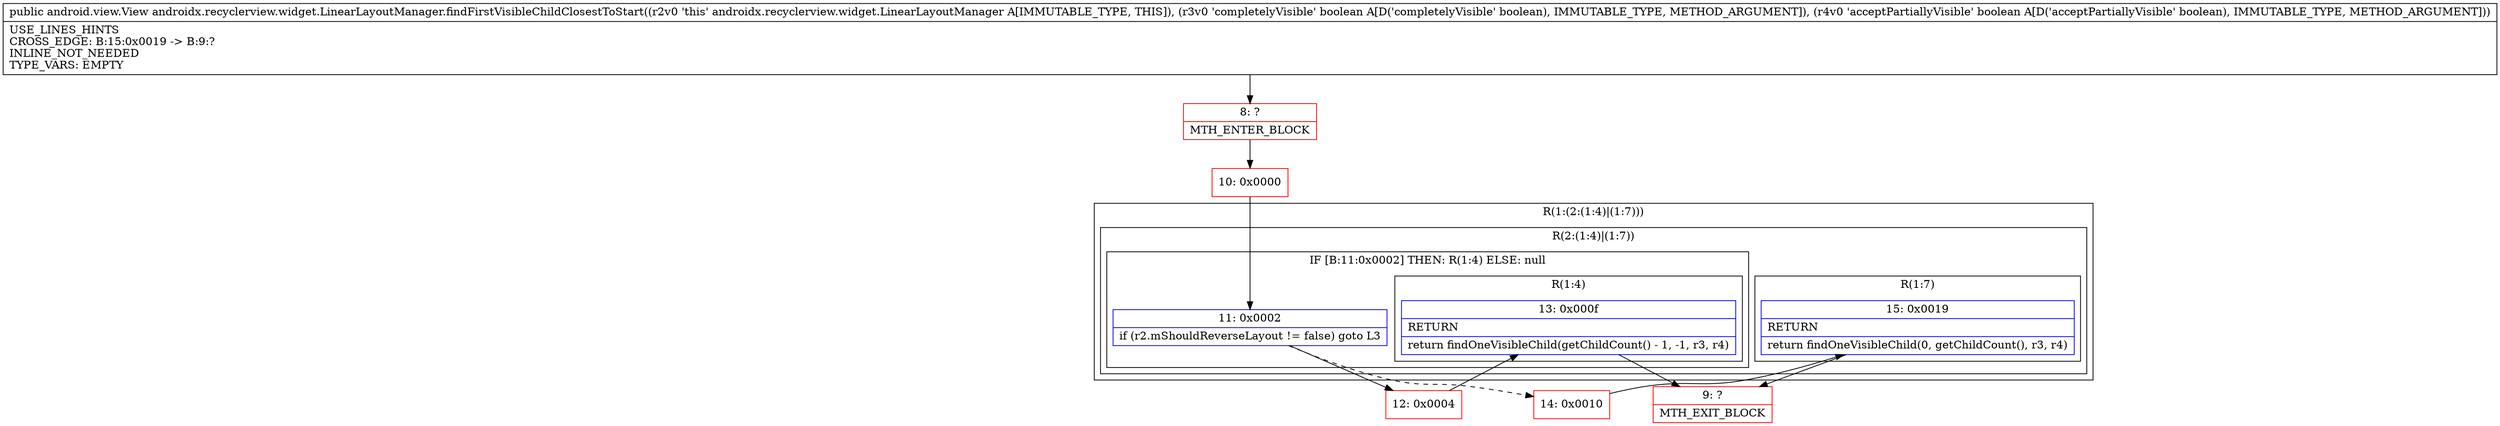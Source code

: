 digraph "CFG forandroidx.recyclerview.widget.LinearLayoutManager.findFirstVisibleChildClosestToStart(ZZ)Landroid\/view\/View;" {
subgraph cluster_Region_1462779215 {
label = "R(1:(2:(1:4)|(1:7)))";
node [shape=record,color=blue];
subgraph cluster_Region_1088248456 {
label = "R(2:(1:4)|(1:7))";
node [shape=record,color=blue];
subgraph cluster_IfRegion_301946133 {
label = "IF [B:11:0x0002] THEN: R(1:4) ELSE: null";
node [shape=record,color=blue];
Node_11 [shape=record,label="{11\:\ 0x0002|if (r2.mShouldReverseLayout != false) goto L3\l}"];
subgraph cluster_Region_283143827 {
label = "R(1:4)";
node [shape=record,color=blue];
Node_13 [shape=record,label="{13\:\ 0x000f|RETURN\l|return findOneVisibleChild(getChildCount() \- 1, \-1, r3, r4)\l}"];
}
}
subgraph cluster_Region_1181545349 {
label = "R(1:7)";
node [shape=record,color=blue];
Node_15 [shape=record,label="{15\:\ 0x0019|RETURN\l|return findOneVisibleChild(0, getChildCount(), r3, r4)\l}"];
}
}
}
Node_8 [shape=record,color=red,label="{8\:\ ?|MTH_ENTER_BLOCK\l}"];
Node_10 [shape=record,color=red,label="{10\:\ 0x0000}"];
Node_12 [shape=record,color=red,label="{12\:\ 0x0004}"];
Node_9 [shape=record,color=red,label="{9\:\ ?|MTH_EXIT_BLOCK\l}"];
Node_14 [shape=record,color=red,label="{14\:\ 0x0010}"];
MethodNode[shape=record,label="{public android.view.View androidx.recyclerview.widget.LinearLayoutManager.findFirstVisibleChildClosestToStart((r2v0 'this' androidx.recyclerview.widget.LinearLayoutManager A[IMMUTABLE_TYPE, THIS]), (r3v0 'completelyVisible' boolean A[D('completelyVisible' boolean), IMMUTABLE_TYPE, METHOD_ARGUMENT]), (r4v0 'acceptPartiallyVisible' boolean A[D('acceptPartiallyVisible' boolean), IMMUTABLE_TYPE, METHOD_ARGUMENT]))  | USE_LINES_HINTS\lCROSS_EDGE: B:15:0x0019 \-\> B:9:?\lINLINE_NOT_NEEDED\lTYPE_VARS: EMPTY\l}"];
MethodNode -> Node_8;Node_11 -> Node_12;
Node_11 -> Node_14[style=dashed];
Node_13 -> Node_9;
Node_15 -> Node_9;
Node_8 -> Node_10;
Node_10 -> Node_11;
Node_12 -> Node_13;
Node_14 -> Node_15;
}

